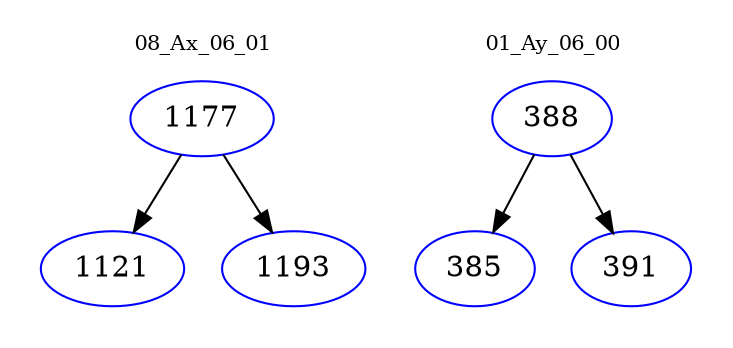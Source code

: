 digraph{
subgraph cluster_0 {
color = white
label = "08_Ax_06_01";
fontsize=10;
T0_1177 [label="1177", color="blue"]
T0_1177 -> T0_1121 [color="black"]
T0_1121 [label="1121", color="blue"]
T0_1177 -> T0_1193 [color="black"]
T0_1193 [label="1193", color="blue"]
}
subgraph cluster_1 {
color = white
label = "01_Ay_06_00";
fontsize=10;
T1_388 [label="388", color="blue"]
T1_388 -> T1_385 [color="black"]
T1_385 [label="385", color="blue"]
T1_388 -> T1_391 [color="black"]
T1_391 [label="391", color="blue"]
}
}

